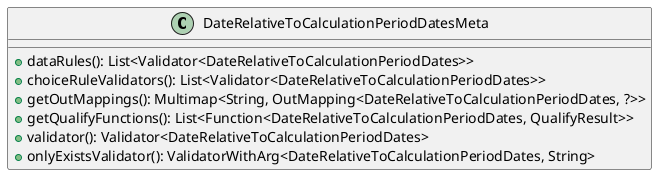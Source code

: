 @startuml

    class DateRelativeToCalculationPeriodDatesMeta [[DateRelativeToCalculationPeriodDatesMeta.html]] {
        +dataRules(): List<Validator<DateRelativeToCalculationPeriodDates>>
        +choiceRuleValidators(): List<Validator<DateRelativeToCalculationPeriodDates>>
        +getOutMappings(): Multimap<String, OutMapping<DateRelativeToCalculationPeriodDates, ?>>
        +getQualifyFunctions(): List<Function<DateRelativeToCalculationPeriodDates, QualifyResult>>
        +validator(): Validator<DateRelativeToCalculationPeriodDates>
        +onlyExistsValidator(): ValidatorWithArg<DateRelativeToCalculationPeriodDates, String>
    }

@enduml
